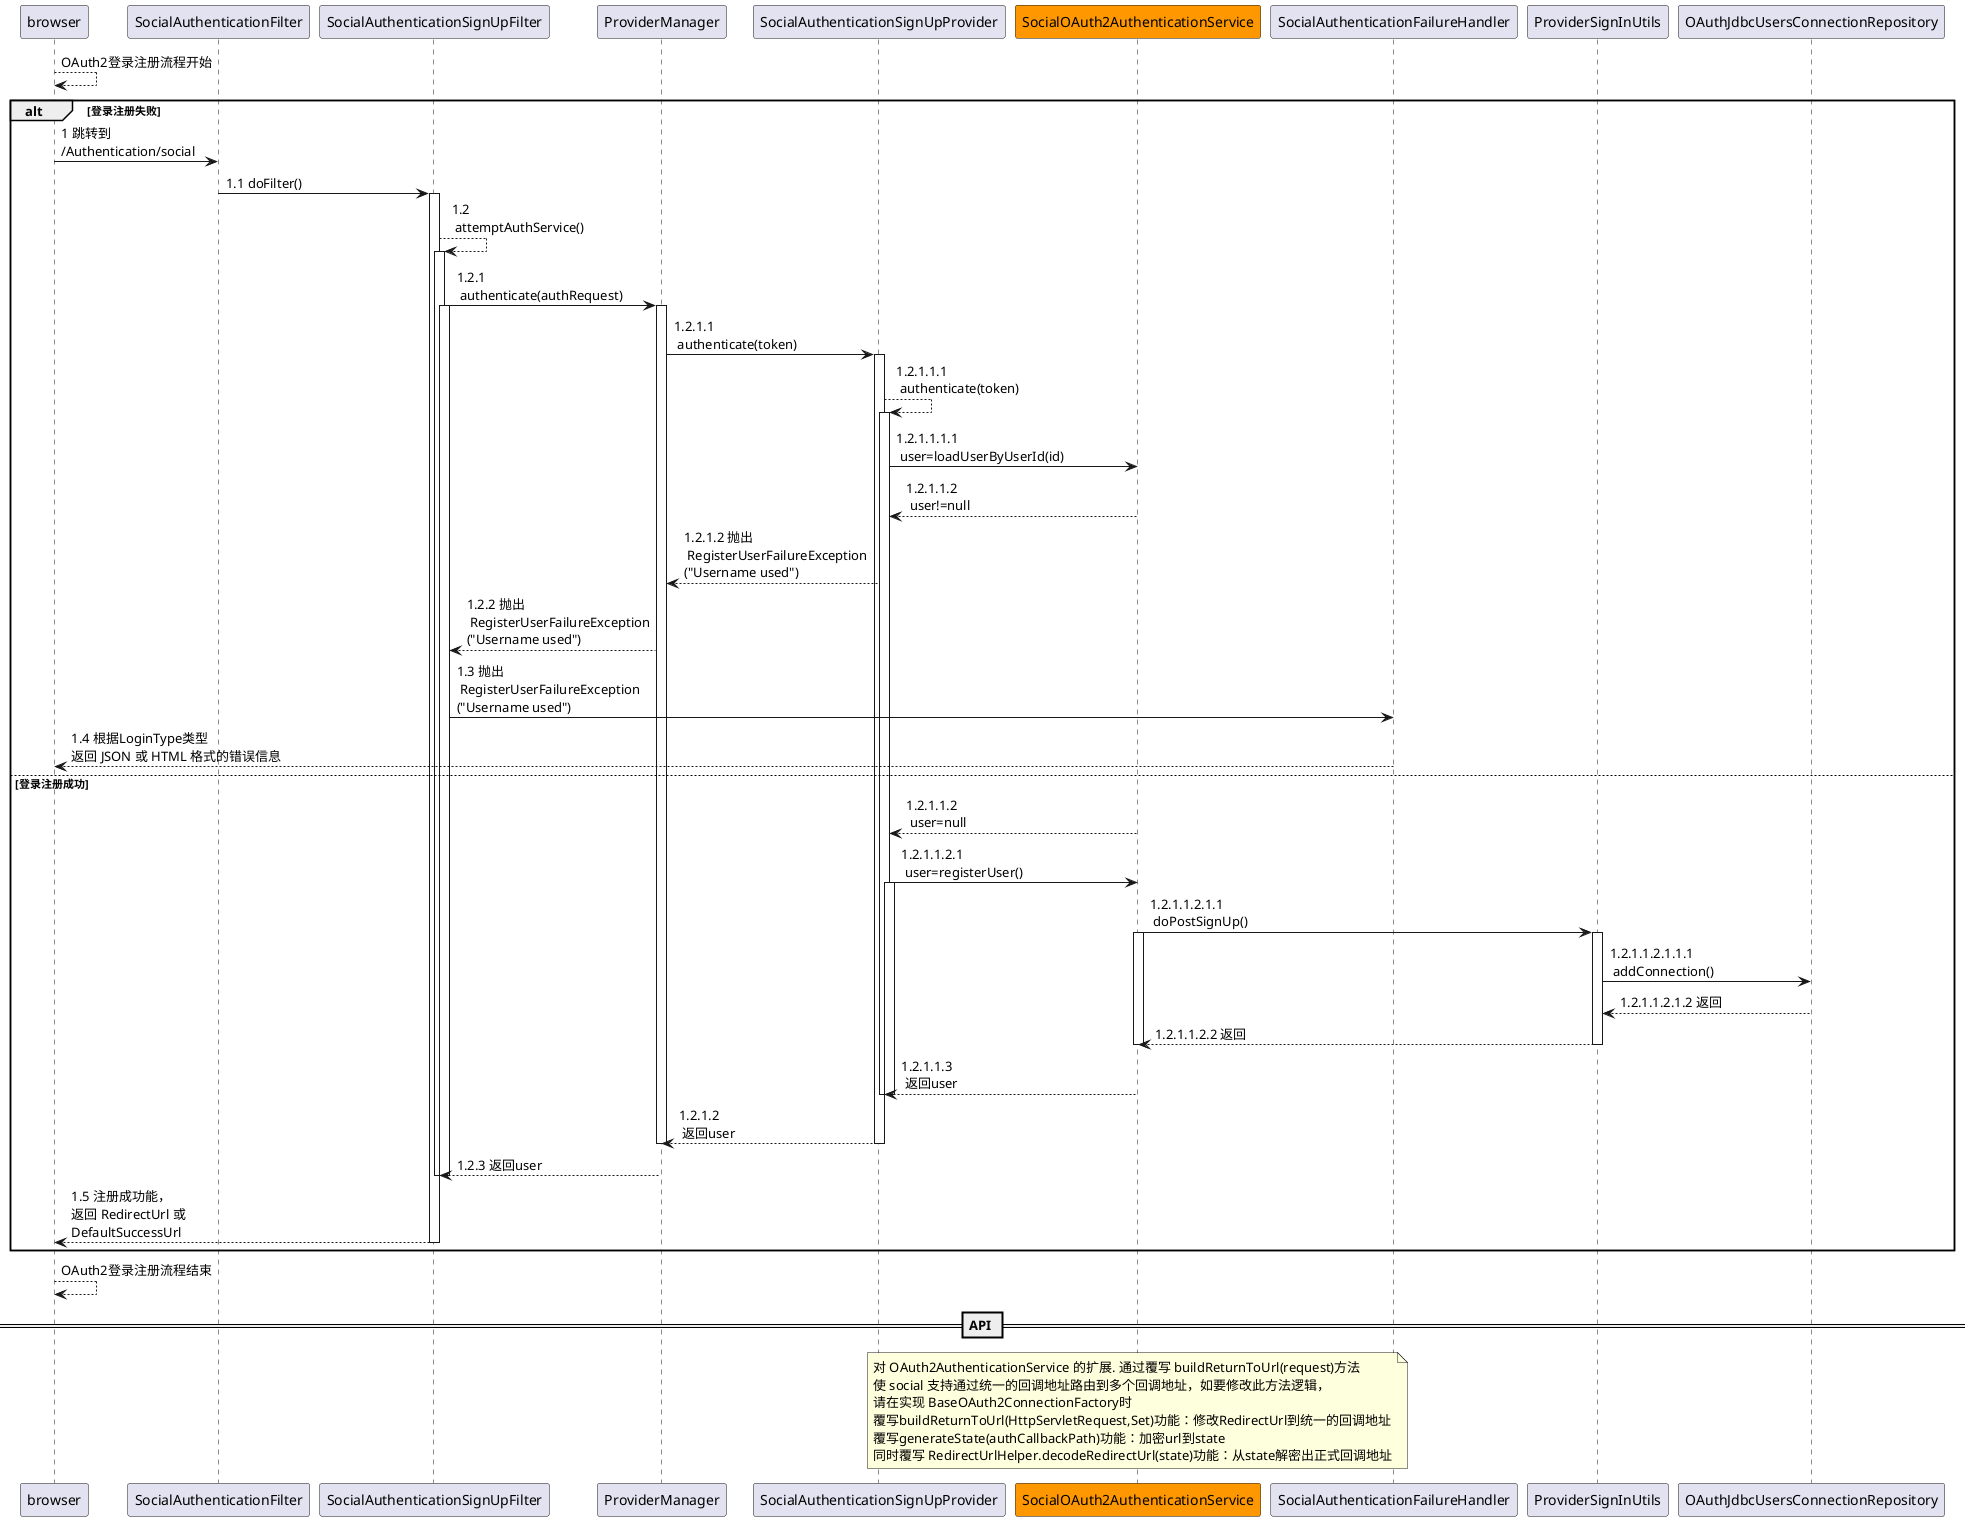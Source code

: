 @startuml

browser --> browser: OAuth2登录注册流程开始
alt 登录注册失败
browser -> SocialAuthenticationFilter: 1 跳转到 \n/Authentication/social

SocialAuthenticationFilter -> SocialAuthenticationSignUpFilter: 1.1 doFilter()
activate SocialAuthenticationSignUpFilter
SocialAuthenticationSignUpFilter --> SocialAuthenticationSignUpFilter: 1.2\n attemptAuthService()
activate SocialAuthenticationSignUpFilter
SocialAuthenticationSignUpFilter -> ProviderManager: 1.2.1\n authenticate(authRequest)
activate SocialAuthenticationSignUpFilter
activate ProviderManager
ProviderManager -> SocialAuthenticationSignUpProvider: 1.2.1.1\n authenticate(token)
activate SocialAuthenticationSignUpProvider
SocialAuthenticationSignUpProvider --> SocialAuthenticationSignUpProvider: 1.2.1.1.1\n authenticate(token)
activate SocialAuthenticationSignUpProvider
participant SocialOAuth2AuthenticationService #ff9800
SocialAuthenticationSignUpProvider -> SocialOAuth2AuthenticationService: 1.2.1.1.1.1\n user=loadUserByUserId(id)

SocialOAuth2AuthenticationService --> SocialAuthenticationSignUpProvider: 1.2.1.1.2\n user!=null
SocialAuthenticationSignUpProvider --> ProviderManager: 1.2.1.2 抛出\n RegisterUserFailureException\n("Username used")
ProviderManager --> SocialAuthenticationSignUpFilter: 1.2.2 抛出\n RegisterUserFailureException\n("Username used")
SocialAuthenticationSignUpFilter -> SocialAuthenticationFailureHandler: 1.3 抛出\n RegisterUserFailureException\n("Username used")
SocialAuthenticationFailureHandler --> browser: 1.4 根据LoginType类型\n返回 JSON 或 HTML 格式的错误信息
else 登录注册成功
SocialOAuth2AuthenticationService --> SocialAuthenticationSignUpProvider: 1.2.1.1.2\n user=null
SocialAuthenticationSignUpProvider -> SocialOAuth2AuthenticationService: 1.2.1.1.2.1\n user=registerUser()
activate SocialAuthenticationSignUpProvider
SocialOAuth2AuthenticationService -> ProviderSignInUtils: 1.2.1.1.2.1.1\n doPostSignUp()
activate ProviderSignInUtils
activate SocialOAuth2AuthenticationService
ProviderSignInUtils -> OAuthJdbcUsersConnectionRepository: 1.2.1.1.2.1.1.1\n addConnection()
OAuthJdbcUsersConnectionRepository --> ProviderSignInUtils: 1.2.1.1.2.1.2 返回
ProviderSignInUtils --> SocialOAuth2AuthenticationService: 1.2.1.1.2.2 返回
deactivate SocialOAuth2AuthenticationService
deactivate ProviderSignInUtils
SocialOAuth2AuthenticationService --> SocialAuthenticationSignUpProvider: 1.2.1.1.3\n 返回user
deactivate SocialAuthenticationSignUpProvider

deactivate SocialAuthenticationSignUpProvider
SocialAuthenticationSignUpProvider --> ProviderManager: 1.2.1.2\n 返回user
deactivate ProviderManager
deactivate SocialAuthenticationSignUpProvider
ProviderManager --> SocialAuthenticationSignUpFilter: 1.2.3 返回user
deactivate SocialAuthenticationSignUpFilter
deactivate SocialAuthenticationSignUpFilter
SocialAuthenticationSignUpFilter --> browser: 1.5 注册成功能，\n返回 RedirectUrl 或 \nDefaultSuccessUrl
deactivate SocialAuthenticationSignUpFilter
end
browser --> browser: OAuth2登录注册流程结束

== API ==
note over SocialOAuth2AuthenticationService: 对 OAuth2AuthenticationService 的扩展. 通过覆写 buildReturnToUrl(request)方法\n\
使 social 支持通过统一的回调地址路由到多个回调地址，如要修改此方法逻辑，\n请在实现 BaseOAuth2ConnectionFactory时\n\
覆写buildReturnToUrl(HttpServletRequest,Set)功能：修改RedirectUrl到统一的回调地址\n\
覆写generateState(authCallbackPath)功能：加密url到state\n\
同时覆写 RedirectUrlHelper.decodeRedirectUrl(state)功能：从state解密出正式回调地址
@enduml